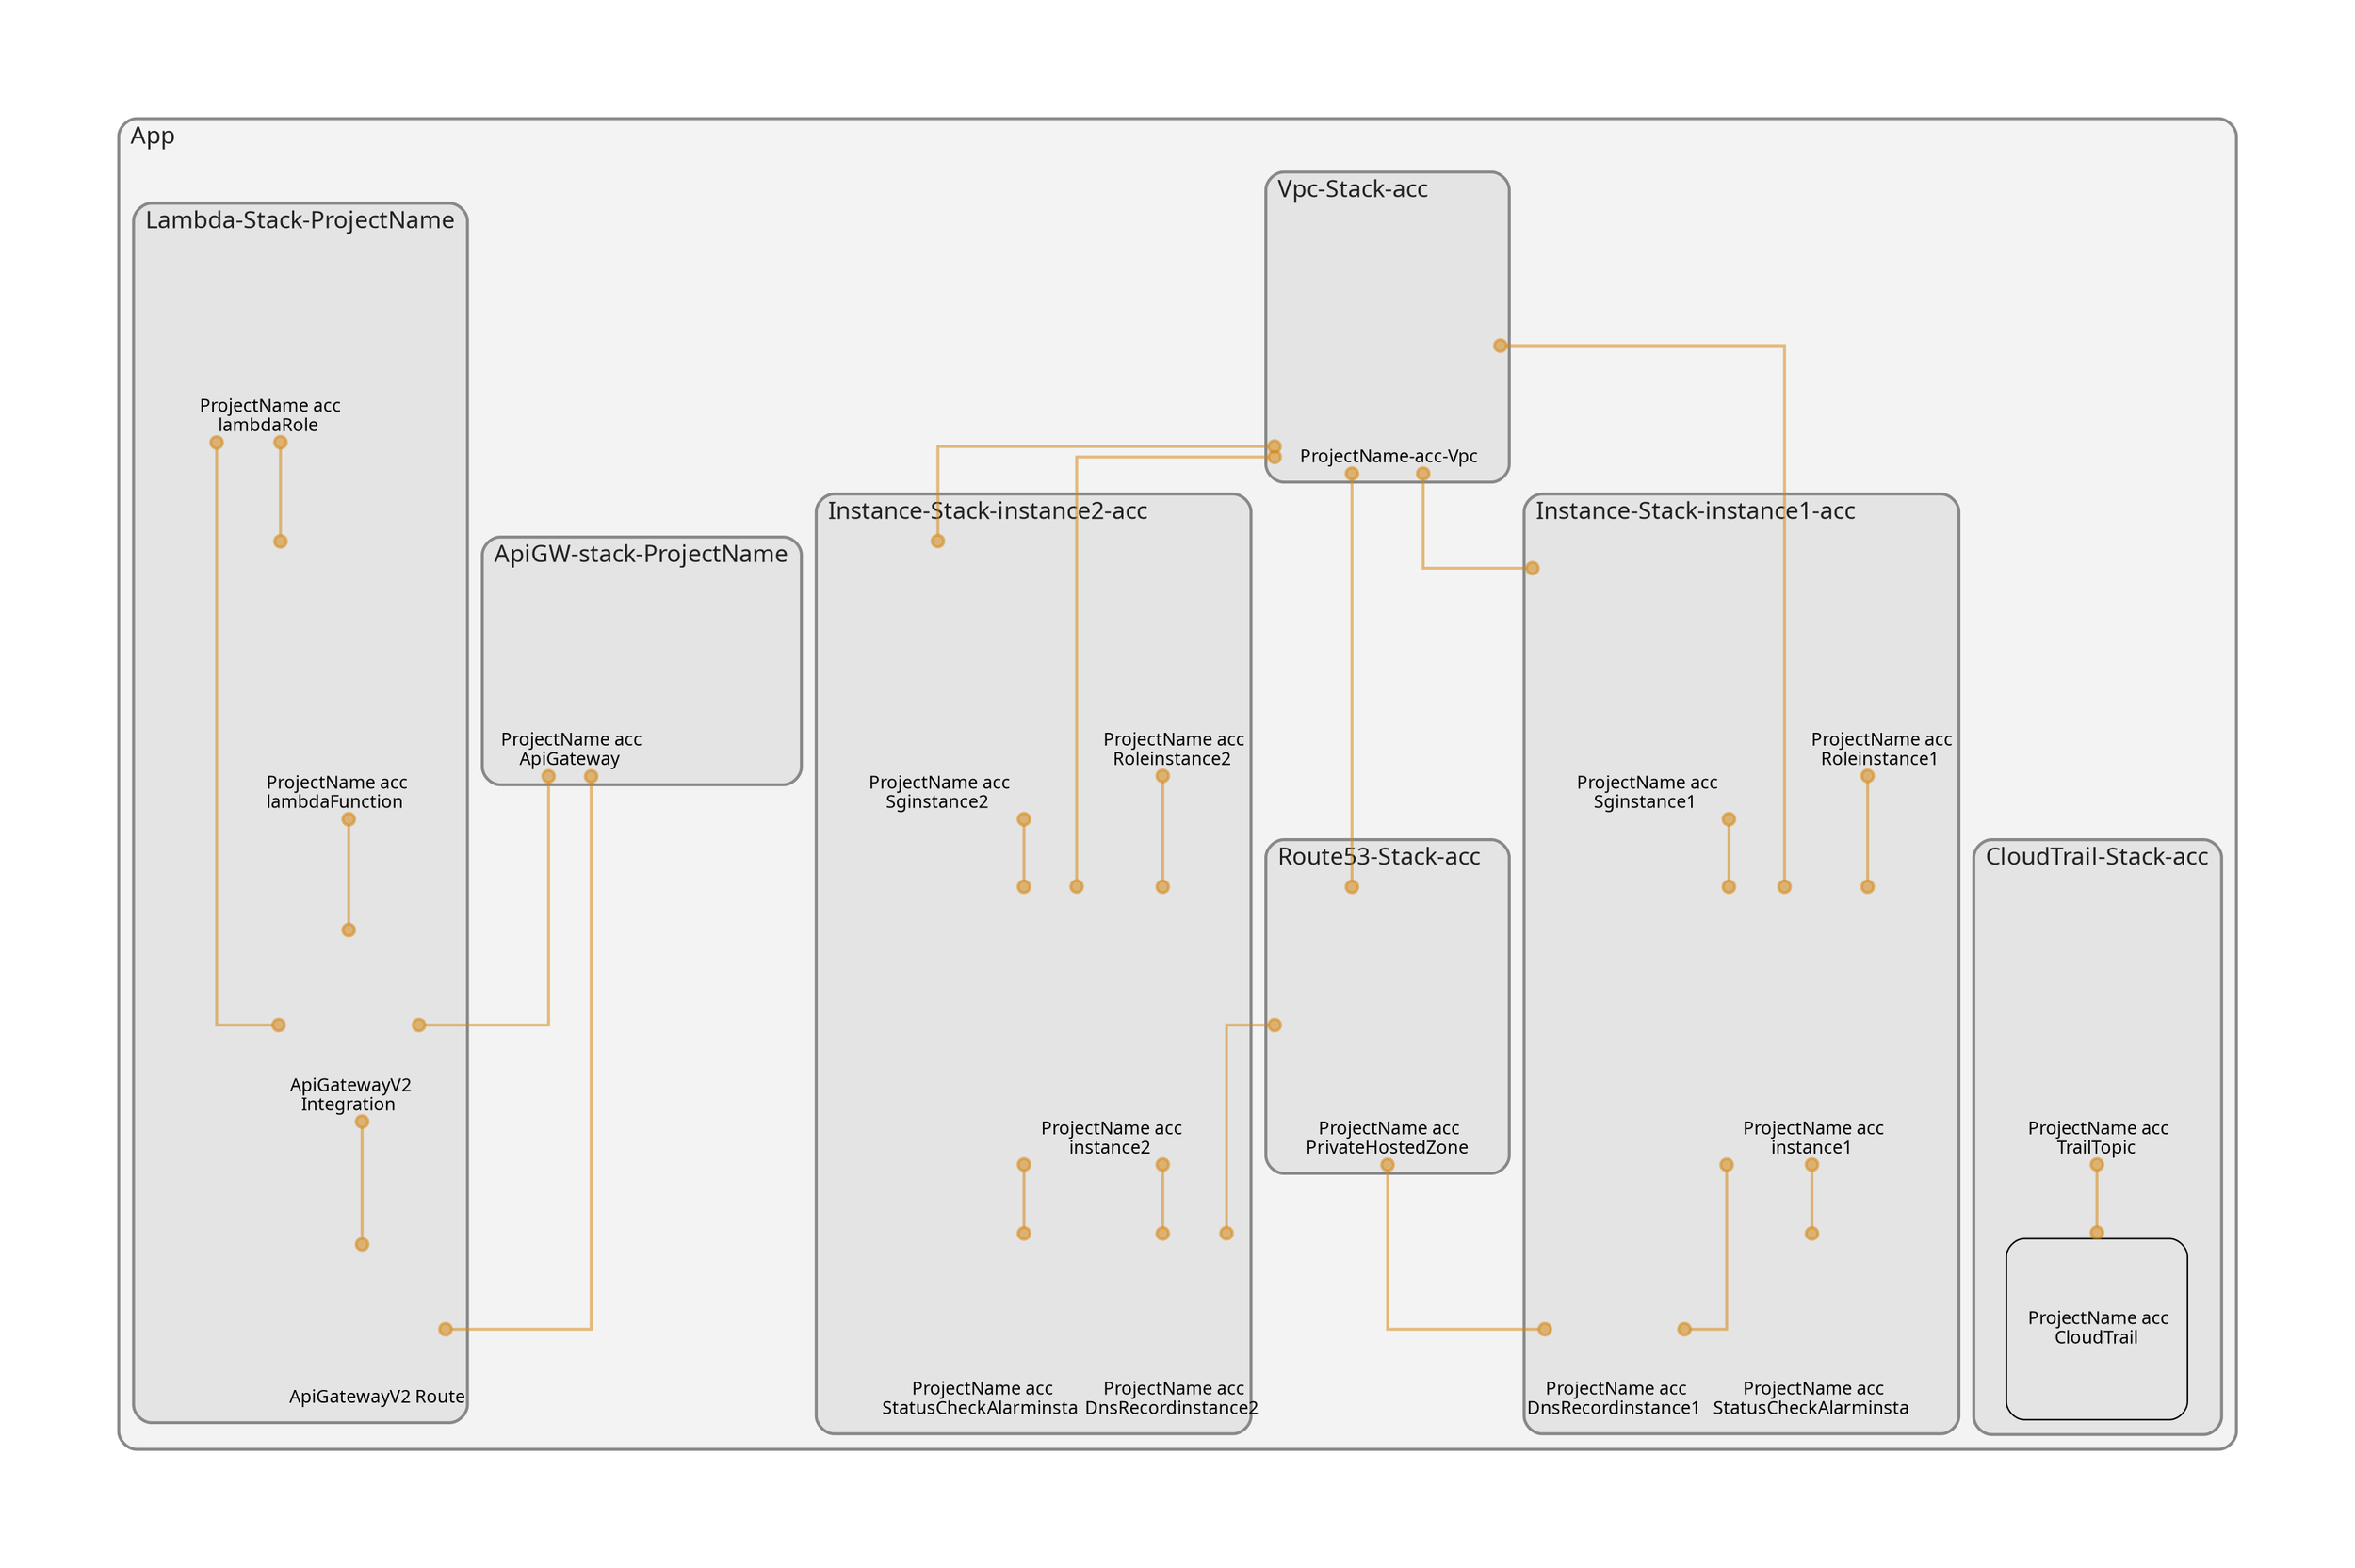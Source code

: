 digraph "Diagram" {
  splines = "ortho";
  pad = "1.0";
  nodesep = "0.60";
  ranksep = "0.75";
  fontname = "Sans-Serif";
  fontsize = "15";
  dpi = "200";
  rankdir = "BT";
  compound = "true";
  fontcolor = "#222222";
  edge [
    color = "#D5871488",
    penwidth = 2,
    arrowhead = "dot",
    arrowtail = "dot",
  ];
  node [
    shape = "box",
    style = "rounded",
    fixedsize = true,
    width = 1.7,
    height = 1.7,
    labelloc = "c",
    imagescale = true,
    fontname = "Sans-Serif",
    fontsize = 8,
    margin = 8,
  ];
  subgraph "App" {
    subgraph "cluster-SubGraph.App" {
      graph [
        label = "App",
        labelloc = "b",
        labeljust = "l",
        margin = "10",
        fontsize = "16",
        penwidth = "2",
        pencolor = "#888888",
        style = "filled,rounded",
        fillcolor = "#f3f3f3",
      ];
      subgraph "cluster-SubGraph.Vpc-Stack-acc" {
        graph [
          label = "Vpc-Stack-acc",
          labelloc = "b",
          labeljust = "l",
          margin = "10",
          fontsize = "16",
          penwidth = "2",
          pencolor = "#888888",
          style = "filled,rounded",
          fillcolor = "#e4e4e4",
        ];
        "Vpc-Stack-acc/ProjectName-acc-Vpc" [
          label = " ProjectName-acc-Vpc",
          fontsize = 12,
          image = "/Users/tomn/dev/aws-cdk-skeleton/cdk_infra/node_modules/cdk-dia/icons/aws/Service/Arch_Networking-Content/64/Arch_Amazon-Virtual-Private-Cloud_64@5x.png",
          imagescale = "true",
          imagepos = "tc",
          penwidth = "0",
          shape = "node",
          fixedsize = "true",
          labelloc = "b",
          width = 2,
          height = 2.266,
        ];
      }
      subgraph "cluster-SubGraph.CloudTrail-Stack-acc" {
        graph [
          label = "CloudTrail-Stack-acc",
          labelloc = "b",
          labeljust = "l",
          margin = "10",
          fontsize = "16",
          penwidth = "2",
          pencolor = "#888888",
          style = "filled,rounded",
          fillcolor = "#e4e4e4",
        ];
        "CloudTrail-Stack-acc/ProjectName-acc-TrailTopic" [
          label = " ProjectName acc\nTrailTopic",
          fontsize = 12,
          image = "/Users/tomn/dev/aws-cdk-skeleton/cdk_infra/node_modules/cdk-dia/icons/aws/Service/Arch_App-Integration/Arch_64/Arch_AWS-Simple-Notification-Service_64@5x.png",
          imagescale = "true",
          imagepos = "tc",
          penwidth = "0",
          shape = "node",
          fixedsize = "true",
          labelloc = "b",
          width = 2,
          height = 2.4819999999999998,
        ];
        "CloudTrail-Stack-acc/ProjectName-acc-CloudTrail" [
          label = " ProjectName acc\nCloudTrail",
          fontsize = 12,
        ];
      }
      subgraph "cluster-SubGraph.Route53-Stack-acc" {
        graph [
          label = "Route53-Stack-acc",
          labelloc = "b",
          labeljust = "l",
          margin = "10",
          fontsize = "16",
          penwidth = "2",
          pencolor = "#888888",
          style = "filled,rounded",
          fillcolor = "#e4e4e4",
        ];
        "Route53-Stack-acc/ProjectName-acc-PrivateHostedZone" [
          label = " ProjectName acc\nPrivateHostedZone",
          fontsize = 12,
          image = "/Users/tomn/dev/aws-cdk-skeleton/cdk_infra/node_modules/cdk-dia/icons/aws/Resource/Res_Networking-and-Content-Delivery/Res_48_Dark/Res_Amazon-Route-53-Hosted-Zone_48_Dark_gen.png",
          imagescale = "true",
          imagepos = "tc",
          penwidth = "0",
          shape = "node",
          fixedsize = "true",
          labelloc = "b",
          width = 2,
          height = 2.4819999999999998,
        ];
      }
      subgraph "cluster-SubGraph.Instance-Stack-instance1-acc" {
        graph [
          label = "Instance-Stack-instance1-acc",
          labelloc = "b",
          labeljust = "l",
          margin = "10",
          fontsize = "16",
          penwidth = "2",
          pencolor = "#888888",
          style = "filled,rounded",
          fillcolor = "#e4e4e4",
        ];
        "Instance-Stack-instance1-acc/ProjectName-acc-Sginstance1" [
          label = " ProjectName acc\nSginstance1",
          fontsize = 12,
          image = "/Users/tomn/dev/aws-cdk-skeleton/cdk_infra/node_modules/cdk-dia/icons/aws/security_group.png",
          imagescale = "true",
          imagepos = "tc",
          penwidth = "0",
          shape = "node",
          fixedsize = "true",
          labelloc = "b",
          width = 2,
          height = 2.4819999999999998,
        ];
        "Instance-Stack-instance1-acc/ProjectName-acc-Roleinstance1" [
          label = " ProjectName acc\nRoleinstance1",
          fontsize = 12,
          image = "/Users/tomn/dev/aws-cdk-skeleton/cdk_infra/node_modules/cdk-dia/icons/aws/Service/Arch_Security-Identity-Compliance/64/Arch_AWS-Identity-and-Access-Management_64@5x.png",
          imagescale = "true",
          imagepos = "tc",
          penwidth = "0",
          shape = "node",
          fixedsize = "true",
          labelloc = "b",
          width = 1.2,
          height = 1.682,
        ];
        "Instance-Stack-instance1-acc/ProjectName-acc-instance1" [
          label = " ProjectName acc\ninstance1",
          fontsize = 12,
          image = "/Users/tomn/dev/aws-cdk-skeleton/cdk_infra/node_modules/cdk-dia/icons/aws/Resource/Res_Compute/Res_48_Dark/Res_Amazon-EC2_T3-Instance_48_Dark.png",
          imagescale = "true",
          imagepos = "tc",
          penwidth = "0",
          shape = "node",
          fixedsize = "true",
          labelloc = "b",
          width = 2,
          height = 2.4819999999999998,
        ];
        "Instance-Stack-instance1-acc/ProjectName-acc-StatusCheckAlarminstance1" [
          label = " ProjectName acc\nStatusCheckAlarminsta",
          fontsize = 12,
          image = "/Users/tomn/dev/aws-cdk-skeleton/cdk_infra/node_modules/cdk-dia/icons/aws/Service/Arch_Management-Governance/64/Arch_Amazon-CloudWatch_64@5x.png",
          imagescale = "true",
          imagepos = "tc",
          penwidth = "0",
          shape = "node",
          fixedsize = "true",
          labelloc = "b",
          width = 1.2,
          height = 1.682,
        ];
        "Instance-Stack-instance1-acc/ProjectName-acc-DnsRecordinstance1" [
          label = " ProjectName acc\nDnsRecordinstance1",
          fontsize = 12,
          image = "/Users/tomn/dev/aws-cdk-skeleton/cdk_infra/node_modules/cdk-dia/icons/aws/Resource/Res_Networking-and-Content-Delivery/Res_48_Dark/Res_Amazon-Route-53-Hosted-Zone_48_Dark_gen.png",
          imagescale = "true",
          imagepos = "tc",
          penwidth = "0",
          shape = "node",
          fixedsize = "true",
          labelloc = "b",
          width = 1.2,
          height = 1.682,
        ];
      }
      subgraph "cluster-SubGraph.Instance-Stack-instance2-acc" {
        graph [
          label = "Instance-Stack-instance2-acc",
          labelloc = "b",
          labeljust = "l",
          margin = "10",
          fontsize = "16",
          penwidth = "2",
          pencolor = "#888888",
          style = "filled,rounded",
          fillcolor = "#e4e4e4",
        ];
        "Instance-Stack-instance2-acc/ProjectName-acc-Sginstance2" [
          label = " ProjectName acc\nSginstance2",
          fontsize = 12,
          image = "/Users/tomn/dev/aws-cdk-skeleton/cdk_infra/node_modules/cdk-dia/icons/aws/security_group.png",
          imagescale = "true",
          imagepos = "tc",
          penwidth = "0",
          shape = "node",
          fixedsize = "true",
          labelloc = "b",
          width = 2,
          height = 2.4819999999999998,
        ];
        "Instance-Stack-instance2-acc/ProjectName-acc-Roleinstance2" [
          label = " ProjectName acc\nRoleinstance2",
          fontsize = 12,
          image = "/Users/tomn/dev/aws-cdk-skeleton/cdk_infra/node_modules/cdk-dia/icons/aws/Service/Arch_Security-Identity-Compliance/64/Arch_AWS-Identity-and-Access-Management_64@5x.png",
          imagescale = "true",
          imagepos = "tc",
          penwidth = "0",
          shape = "node",
          fixedsize = "true",
          labelloc = "b",
          width = 1.2,
          height = 1.682,
        ];
        "Instance-Stack-instance2-acc/ProjectName-acc-instance2" [
          label = " ProjectName acc\ninstance2",
          fontsize = 12,
          image = "/Users/tomn/dev/aws-cdk-skeleton/cdk_infra/node_modules/cdk-dia/icons/aws/Resource/Res_Compute/Res_48_Dark/Res_Amazon-EC2_T3-Instance_48_Dark.png",
          imagescale = "true",
          imagepos = "tc",
          penwidth = "0",
          shape = "node",
          fixedsize = "true",
          labelloc = "b",
          width = 2,
          height = 2.4819999999999998,
        ];
        "Instance-Stack-instance2-acc/ProjectName-acc-StatusCheckAlarminstance2" [
          label = " ProjectName acc\nStatusCheckAlarminsta",
          fontsize = 12,
          image = "/Users/tomn/dev/aws-cdk-skeleton/cdk_infra/node_modules/cdk-dia/icons/aws/Service/Arch_Management-Governance/64/Arch_Amazon-CloudWatch_64@5x.png",
          imagescale = "true",
          imagepos = "tc",
          penwidth = "0",
          shape = "node",
          fixedsize = "true",
          labelloc = "b",
          width = 1.2,
          height = 1.682,
        ];
        "Instance-Stack-instance2-acc/ProjectName-acc-DnsRecordinstance2" [
          label = " ProjectName acc\nDnsRecordinstance2",
          fontsize = 12,
          image = "/Users/tomn/dev/aws-cdk-skeleton/cdk_infra/node_modules/cdk-dia/icons/aws/Resource/Res_Networking-and-Content-Delivery/Res_48_Dark/Res_Amazon-Route-53-Hosted-Zone_48_Dark_gen.png",
          imagescale = "true",
          imagepos = "tc",
          penwidth = "0",
          shape = "node",
          fixedsize = "true",
          labelloc = "b",
          width = 1.2,
          height = 1.682,
        ];
      }
      subgraph "cluster-SubGraph.ApiGW-stack-ProjectName" {
        graph [
          label = "ApiGW-stack-ProjectName",
          labelloc = "b",
          labeljust = "l",
          margin = "10",
          fontsize = "16",
          penwidth = "2",
          pencolor = "#888888",
          style = "filled,rounded",
          fillcolor = "#e4e4e4",
        ];
        "ApiGW-stack-ProjectName/ProjectName-acc-ApiGateway" [
          label = " ProjectName acc\nApiGateway",
          fontsize = 12,
          image = "/Users/tomn/dev/aws-cdk-skeleton/cdk_infra/node_modules/cdk-dia/icons/aws/Service/Arch_Networking-Content/64/Arch_Amazon-API-Gateway_64@5x.png",
          imagescale = "true",
          imagepos = "tc",
          penwidth = "0",
          shape = "node",
          fixedsize = "true",
          labelloc = "b",
          width = 1.2,
          height = 1.682,
        ];
      }
      subgraph "cluster-SubGraph.Lambda-Stack-ProjectName" {
        graph [
          label = "Lambda-Stack-ProjectName",
          labelloc = "b",
          labeljust = "l",
          margin = "10",
          fontsize = "16",
          penwidth = "2",
          pencolor = "#888888",
          style = "filled,rounded",
          fillcolor = "#e4e4e4",
        ];
        "Lambda-Stack-ProjectName/ProjectName-acc-lambdaRole" [
          label = " ProjectName acc\nlambdaRole",
          fontsize = 12,
          image = "/Users/tomn/dev/aws-cdk-skeleton/cdk_infra/node_modules/cdk-dia/icons/aws/Service/Arch_Security-Identity-Compliance/64/Arch_AWS-Identity-and-Access-Management_64@5x.png",
          imagescale = "true",
          imagepos = "tc",
          penwidth = "0",
          shape = "node",
          fixedsize = "true",
          labelloc = "b",
          width = 1.2,
          height = 1.682,
        ];
        "Lambda-Stack-ProjectName/ProjectName-acc-lambdaFunction" [
          label = " ProjectName acc\nlambdaFunction",
          fontsize = 12,
          image = "/Users/tomn/dev/aws-cdk-skeleton/cdk_infra/node_modules/cdk-dia/icons/aws/Service/Arch_Compute/64/Arch_AWS-Lambda_64@5x.png",
          imagescale = "true",
          imagepos = "tc",
          penwidth = "0",
          shape = "node",
          fixedsize = "true",
          labelloc = "b",
          width = 2,
          height = 2.4819999999999998,
        ];
        "Lambda-Stack-ProjectName/ProjectName-acc-ApiGwIntegration" [
          label = " ApiGatewayV2\nIntegration",
          fontsize = 12,
          image = "/Users/tomn/dev/aws-cdk-skeleton/cdk_infra/node_modules/cdk-dia/icons/aws/Service/Arch_Networking-Content/64/Arch_Amazon-API-Gateway_64@5x.png",
          imagescale = "true",
          imagepos = "tc",
          penwidth = "0",
          shape = "node",
          fixedsize = "true",
          labelloc = "b",
          width = 1.2,
          height = 1.682,
        ];
        "Lambda-Stack-ProjectName/ProjectName-acc-ApiGwRoute-Lambda" [
          label = " ApiGatewayV2 Route",
          fontsize = 12,
          image = "/Users/tomn/dev/aws-cdk-skeleton/cdk_infra/node_modules/cdk-dia/icons/aws/Service/Arch_Networking-Content/64/Arch_Amazon-API-Gateway_64@5x.png",
          imagescale = "true",
          imagepos = "tc",
          penwidth = "0",
          shape = "node",
          fixedsize = "true",
          labelloc = "b",
          width = 1.2,
          height = 1.466,
        ];
      }
    }
  }
  "CloudTrail-Stack-acc/ProjectName-acc-CloudTrail" -> "CloudTrail-Stack-acc/ProjectName-acc-TrailTopic" [
    dir = "both",
  ];
  "Route53-Stack-acc/ProjectName-acc-PrivateHostedZone" -> "Vpc-Stack-acc/ProjectName-acc-Vpc" [
    dir = "both",
  ];
  "Instance-Stack-instance1-acc/ProjectName-acc-Sginstance1" -> "Vpc-Stack-acc/ProjectName-acc-Vpc" [
    dir = "both",
  ];
  "Instance-Stack-instance1-acc/ProjectName-acc-instance1" -> "Instance-Stack-instance1-acc/ProjectName-acc-Roleinstance1" [
    dir = "both",
  ];
  "Instance-Stack-instance1-acc/ProjectName-acc-instance1" -> "Vpc-Stack-acc/ProjectName-acc-Vpc" [
    dir = "both",
  ];
  "Instance-Stack-instance1-acc/ProjectName-acc-instance1" -> "Instance-Stack-instance1-acc/ProjectName-acc-Sginstance1" [
    dir = "both",
  ];
  "Instance-Stack-instance1-acc/ProjectName-acc-StatusCheckAlarminstance1" -> "Instance-Stack-instance1-acc/ProjectName-acc-instance1" [
    dir = "both",
  ];
  "Instance-Stack-instance1-acc/ProjectName-acc-DnsRecordinstance1" -> "Route53-Stack-acc/ProjectName-acc-PrivateHostedZone" [
    dir = "both",
  ];
  "Instance-Stack-instance1-acc/ProjectName-acc-DnsRecordinstance1" -> "Instance-Stack-instance1-acc/ProjectName-acc-instance1" [
    dir = "both",
  ];
  "Instance-Stack-instance2-acc/ProjectName-acc-Sginstance2" -> "Vpc-Stack-acc/ProjectName-acc-Vpc" [
    dir = "both",
  ];
  "Instance-Stack-instance2-acc/ProjectName-acc-instance2" -> "Instance-Stack-instance2-acc/ProjectName-acc-Roleinstance2" [
    dir = "both",
  ];
  "Instance-Stack-instance2-acc/ProjectName-acc-instance2" -> "Vpc-Stack-acc/ProjectName-acc-Vpc" [
    dir = "both",
  ];
  "Instance-Stack-instance2-acc/ProjectName-acc-instance2" -> "Instance-Stack-instance2-acc/ProjectName-acc-Sginstance2" [
    dir = "both",
  ];
  "Instance-Stack-instance2-acc/ProjectName-acc-StatusCheckAlarminstance2" -> "Instance-Stack-instance2-acc/ProjectName-acc-instance2" [
    dir = "both",
  ];
  "Instance-Stack-instance2-acc/ProjectName-acc-DnsRecordinstance2" -> "Route53-Stack-acc/ProjectName-acc-PrivateHostedZone" [
    dir = "both",
  ];
  "Instance-Stack-instance2-acc/ProjectName-acc-DnsRecordinstance2" -> "Instance-Stack-instance2-acc/ProjectName-acc-instance2" [
    dir = "both",
  ];
  "Lambda-Stack-ProjectName/ProjectName-acc-lambdaFunction" -> "Lambda-Stack-ProjectName/ProjectName-acc-lambdaRole" [
    dir = "both",
  ];
  "Lambda-Stack-ProjectName/ProjectName-acc-ApiGwIntegration" -> "ApiGW-stack-ProjectName/ProjectName-acc-ApiGateway" [
    dir = "both",
  ];
  "Lambda-Stack-ProjectName/ProjectName-acc-ApiGwIntegration" -> "Lambda-Stack-ProjectName/ProjectName-acc-lambdaRole" [
    dir = "both",
  ];
  "Lambda-Stack-ProjectName/ProjectName-acc-ApiGwIntegration" -> "Lambda-Stack-ProjectName/ProjectName-acc-lambdaFunction" [
    dir = "both",
  ];
  "Lambda-Stack-ProjectName/ProjectName-acc-ApiGwRoute-Lambda" -> "Lambda-Stack-ProjectName/ProjectName-acc-ApiGwIntegration" [
    dir = "both",
  ];
  "Lambda-Stack-ProjectName/ProjectName-acc-ApiGwRoute-Lambda" -> "ApiGW-stack-ProjectName/ProjectName-acc-ApiGateway" [
    dir = "both",
  ];
}